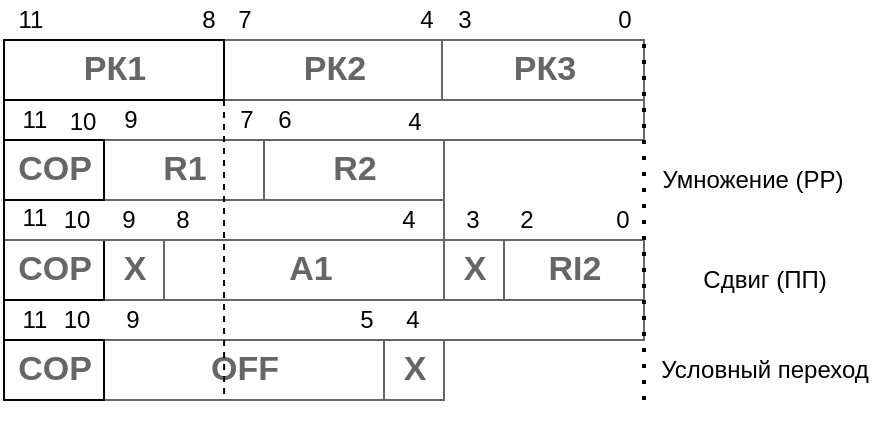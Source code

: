 <mxfile version="18.0.7" type="github">
  <diagram id="07oj85oEupha0zNlyG6E" name="Page-1">
    <mxGraphModel dx="526" dy="484" grid="0" gridSize="10" guides="1" tooltips="1" connect="1" arrows="1" fold="1" page="1" pageScale="1" pageWidth="827" pageHeight="1169" math="0" shadow="0">
      <root>
        <mxCell id="0" />
        <mxCell id="1" parent="0" />
        <mxCell id="HP5KUwMSMAzCpo2UYucH-1" value="A" style="strokeWidth=1;shadow=0;dashed=0;align=center;html=1;rSize=10;fillColor=#ffffff;strokeColor=#666666;" vertex="1" parent="1">
          <mxGeometry x="40" y="150" width="320" height="50" as="geometry" />
        </mxCell>
        <mxCell id="HP5KUwMSMAzCpo2UYucH-2" value="X" style="strokeColor=inherit;fillColor=inherit;gradientColor=inherit;strokeWidth=1;shadow=0;dashed=0;align=center;html=1;shape=mxgraph.mockup.rrect;rSize=0;fontSize=17;fontColor=#666666;fontStyle=1;resizeHeight=1;" vertex="1" parent="HP5KUwMSMAzCpo2UYucH-1">
          <mxGeometry width="30" height="30" relative="1" as="geometry">
            <mxPoint x="50" as="offset" />
          </mxGeometry>
        </mxCell>
        <mxCell id="HP5KUwMSMAzCpo2UYucH-3" value="A1" style="strokeColor=inherit;fillColor=inherit;gradientColor=inherit;strokeWidth=1;shadow=0;dashed=0;align=center;html=1;shape=mxgraph.mockup.rrect;rSize=0;fontSize=17;fontColor=#666666;fontStyle=1;resizeHeight=1;" vertex="1" parent="HP5KUwMSMAzCpo2UYucH-1">
          <mxGeometry width="145" height="30" relative="1" as="geometry">
            <mxPoint x="80" as="offset" />
          </mxGeometry>
        </mxCell>
        <mxCell id="HP5KUwMSMAzCpo2UYucH-4" value="RI2" style="strokeColor=inherit;fillColor=inherit;gradientColor=inherit;strokeWidth=1;shadow=0;dashed=0;align=center;html=1;rSize=10;fontSize=17;fontColor=#666666;fontStyle=1;resizeHeight=1;" vertex="1" parent="HP5KUwMSMAzCpo2UYucH-1">
          <mxGeometry x="1" width="70" height="30" relative="1" as="geometry">
            <mxPoint x="-70" as="offset" />
          </mxGeometry>
        </mxCell>
        <mxCell id="HP5KUwMSMAzCpo2UYucH-5" value="&lt;p&gt;COP&lt;/p&gt;" style="strokeWidth=1;shadow=0;dashed=0;align=center;html=1;rSize=10;fontSize=17;fontColor=#666666;fontStyle=1;resizeHeight=1;" vertex="1" parent="HP5KUwMSMAzCpo2UYucH-1">
          <mxGeometry width="50" height="30" relative="1" as="geometry" />
        </mxCell>
        <mxCell id="HP5KUwMSMAzCpo2UYucH-6" value="X" style="strokeColor=inherit;fillColor=inherit;gradientColor=inherit;strokeWidth=1;shadow=0;dashed=0;align=center;html=1;shape=mxgraph.mockup.rrect;rSize=0;fontSize=17;fontColor=#666666;fontStyle=1;resizeHeight=1;" vertex="1" parent="HP5KUwMSMAzCpo2UYucH-1">
          <mxGeometry width="30" height="30" relative="1" as="geometry">
            <mxPoint x="220" as="offset" />
          </mxGeometry>
        </mxCell>
        <mxCell id="HP5KUwMSMAzCpo2UYucH-40" value="9" style="text;html=1;align=center;verticalAlign=middle;resizable=0;points=[];autosize=1;strokeColor=none;fillColor=none;" vertex="1" parent="HP5KUwMSMAzCpo2UYucH-1">
          <mxGeometry x="54" y="30" width="20" height="20" as="geometry" />
        </mxCell>
        <mxCell id="HP5KUwMSMAzCpo2UYucH-52" value="11" style="text;html=1;align=center;verticalAlign=middle;resizable=0;points=[];autosize=1;strokeColor=none;fillColor=none;" vertex="1" parent="HP5KUwMSMAzCpo2UYucH-1">
          <mxGeometry y="30" width="30" height="20" as="geometry" />
        </mxCell>
        <mxCell id="HP5KUwMSMAzCpo2UYucH-53" value="10" style="text;html=1;align=center;verticalAlign=middle;resizable=0;points=[];autosize=1;strokeColor=none;fillColor=none;" vertex="1" parent="HP5KUwMSMAzCpo2UYucH-1">
          <mxGeometry x="24" y="31" width="23" height="18" as="geometry" />
        </mxCell>
        <mxCell id="HP5KUwMSMAzCpo2UYucH-33" value="4" style="text;html=1;align=center;verticalAlign=middle;resizable=0;points=[];autosize=1;strokeColor=none;fillColor=none;" vertex="1" parent="HP5KUwMSMAzCpo2UYucH-1">
          <mxGeometry x="194" y="30" width="20" height="20" as="geometry" />
        </mxCell>
        <mxCell id="HP5KUwMSMAzCpo2UYucH-58" value="5" style="text;html=1;align=center;verticalAlign=middle;resizable=0;points=[];autosize=1;strokeColor=none;fillColor=none;" vertex="1" parent="HP5KUwMSMAzCpo2UYucH-1">
          <mxGeometry x="172" y="31" width="17" height="18" as="geometry" />
        </mxCell>
        <mxCell id="HP5KUwMSMAzCpo2UYucH-7" value="" style="strokeWidth=1;shadow=0;dashed=0;align=center;html=1;rSize=10;fillColor=#ffffff;strokeColor=#666666;" vertex="1" parent="1">
          <mxGeometry x="40" y="200" width="220" height="30" as="geometry" />
        </mxCell>
        <mxCell id="HP5KUwMSMAzCpo2UYucH-8" value="OFF" style="strokeColor=inherit;fillColor=inherit;gradientColor=inherit;strokeWidth=1;shadow=0;dashed=0;align=center;html=1;shape=mxgraph.mockup.rrect;rSize=0;fontSize=17;fontColor=#666666;fontStyle=1;resizeHeight=1;" vertex="1" parent="HP5KUwMSMAzCpo2UYucH-7">
          <mxGeometry width="140" height="30" relative="1" as="geometry">
            <mxPoint x="50" as="offset" />
          </mxGeometry>
        </mxCell>
        <mxCell id="HP5KUwMSMAzCpo2UYucH-9" value="&lt;p&gt;COP&lt;/p&gt;" style="strokeWidth=1;shadow=0;dashed=0;align=center;html=1;rSize=10;fontSize=17;fontColor=#666666;fontStyle=1;resizeHeight=1;" vertex="1" parent="HP5KUwMSMAzCpo2UYucH-7">
          <mxGeometry width="50" height="30" relative="1" as="geometry" />
        </mxCell>
        <mxCell id="HP5KUwMSMAzCpo2UYucH-10" value="X" style="strokeColor=inherit;fillColor=inherit;gradientColor=inherit;strokeWidth=1;shadow=0;dashed=0;align=center;html=1;shape=mxgraph.mockup.rrect;rSize=0;fontSize=17;fontColor=#666666;fontStyle=1;resizeHeight=1;" vertex="1" parent="HP5KUwMSMAzCpo2UYucH-7">
          <mxGeometry width="30" height="30" relative="1" as="geometry">
            <mxPoint x="190" as="offset" />
          </mxGeometry>
        </mxCell>
        <mxCell id="HP5KUwMSMAzCpo2UYucH-11" value="A" style="strokeWidth=1;shadow=0;dashed=0;align=center;html=1;rSize=10;fillColor=#ffffff;strokeColor=#666666;" vertex="1" parent="1">
          <mxGeometry x="40" y="50" width="320" height="50" as="geometry" />
        </mxCell>
        <mxCell id="HP5KUwMSMAzCpo2UYucH-13" value="РК2" style="strokeColor=inherit;fillColor=inherit;gradientColor=inherit;strokeWidth=1;shadow=0;dashed=0;align=center;html=1;shape=mxgraph.mockup.rrect;rSize=0;fontSize=17;fontColor=#666666;fontStyle=1;resizeHeight=1;" vertex="1" parent="HP5KUwMSMAzCpo2UYucH-11">
          <mxGeometry width="110" height="30" relative="1" as="geometry">
            <mxPoint x="110" as="offset" />
          </mxGeometry>
        </mxCell>
        <mxCell id="HP5KUwMSMAzCpo2UYucH-14" value="РК3" style="strokeColor=inherit;fillColor=inherit;gradientColor=inherit;strokeWidth=1;shadow=0;dashed=0;align=center;html=1;rSize=10;fontSize=17;fontColor=#666666;fontStyle=1;resizeHeight=1;" vertex="1" parent="HP5KUwMSMAzCpo2UYucH-11">
          <mxGeometry x="1" width="101" height="30" relative="1" as="geometry">
            <mxPoint x="-101" as="offset" />
          </mxGeometry>
        </mxCell>
        <mxCell id="HP5KUwMSMAzCpo2UYucH-15" value="&lt;p&gt;РК1&lt;/p&gt;" style="strokeWidth=1;shadow=0;dashed=0;align=center;html=1;rSize=10;fontSize=17;fontColor=#666666;fontStyle=1;resizeHeight=1;" vertex="1" parent="HP5KUwMSMAzCpo2UYucH-11">
          <mxGeometry width="110" height="30" relative="1" as="geometry" />
        </mxCell>
        <mxCell id="HP5KUwMSMAzCpo2UYucH-35" value="9" style="text;html=1;align=center;verticalAlign=middle;resizable=0;points=[];autosize=1;strokeColor=none;fillColor=none;" vertex="1" parent="HP5KUwMSMAzCpo2UYucH-11">
          <mxGeometry x="53" y="30" width="20" height="20" as="geometry" />
        </mxCell>
        <mxCell id="HP5KUwMSMAzCpo2UYucH-50" value="11" style="text;html=1;align=center;verticalAlign=middle;resizable=0;points=[];autosize=1;strokeColor=none;fillColor=none;" vertex="1" parent="HP5KUwMSMAzCpo2UYucH-11">
          <mxGeometry y="30" width="30" height="20" as="geometry" />
        </mxCell>
        <mxCell id="HP5KUwMSMAzCpo2UYucH-55" value="10" style="text;html=1;align=center;verticalAlign=middle;resizable=0;points=[];autosize=1;strokeColor=none;fillColor=none;" vertex="1" parent="HP5KUwMSMAzCpo2UYucH-11">
          <mxGeometry x="27" y="32" width="23" height="18" as="geometry" />
        </mxCell>
        <mxCell id="HP5KUwMSMAzCpo2UYucH-56" value="4" style="text;html=1;align=center;verticalAlign=middle;resizable=0;points=[];autosize=1;strokeColor=none;fillColor=none;" vertex="1" parent="HP5KUwMSMAzCpo2UYucH-11">
          <mxGeometry x="196" y="32" width="17" height="18" as="geometry" />
        </mxCell>
        <mxCell id="HP5KUwMSMAzCpo2UYucH-34" value="6" style="text;html=1;align=center;verticalAlign=middle;resizable=0;points=[];autosize=1;strokeColor=none;fillColor=none;" vertex="1" parent="HP5KUwMSMAzCpo2UYucH-11">
          <mxGeometry x="130" y="30" width="20" height="20" as="geometry" />
        </mxCell>
        <mxCell id="HP5KUwMSMAzCpo2UYucH-57" value="7" style="text;html=1;align=center;verticalAlign=middle;resizable=0;points=[];autosize=1;strokeColor=none;fillColor=none;" vertex="1" parent="HP5KUwMSMAzCpo2UYucH-11">
          <mxGeometry x="112" y="31" width="17" height="18" as="geometry" />
        </mxCell>
        <mxCell id="HP5KUwMSMAzCpo2UYucH-20" value="" style="strokeWidth=1;shadow=0;dashed=0;align=center;html=1;rSize=10;fillColor=#ffffff;strokeColor=#666666;" vertex="1" parent="1">
          <mxGeometry x="40" y="100" width="220" height="50" as="geometry" />
        </mxCell>
        <mxCell id="HP5KUwMSMAzCpo2UYucH-21" value="R1" style="strokeColor=inherit;fillColor=inherit;gradientColor=inherit;strokeWidth=1;shadow=0;dashed=0;align=center;html=1;shape=mxgraph.mockup.rrect;rSize=0;fontSize=17;fontColor=#666666;fontStyle=1;resizeHeight=1;" vertex="1" parent="HP5KUwMSMAzCpo2UYucH-20">
          <mxGeometry width="80" height="30" relative="1" as="geometry">
            <mxPoint x="50" as="offset" />
          </mxGeometry>
        </mxCell>
        <mxCell id="HP5KUwMSMAzCpo2UYucH-22" value="&lt;p&gt;COP&lt;/p&gt;" style="strokeWidth=1;shadow=0;dashed=0;align=center;html=1;rSize=10;fontSize=17;fontColor=#666666;fontStyle=1;resizeHeight=1;" vertex="1" parent="HP5KUwMSMAzCpo2UYucH-20">
          <mxGeometry width="50" height="30" relative="1" as="geometry" />
        </mxCell>
        <mxCell id="HP5KUwMSMAzCpo2UYucH-23" value="R2" style="strokeColor=inherit;fillColor=inherit;gradientColor=inherit;strokeWidth=1;shadow=0;dashed=0;align=center;html=1;shape=mxgraph.mockup.rrect;rSize=0;fontSize=17;fontColor=#666666;fontStyle=1;resizeHeight=1;" vertex="1" parent="HP5KUwMSMAzCpo2UYucH-20">
          <mxGeometry width="90" height="30" relative="1" as="geometry">
            <mxPoint x="130" as="offset" />
          </mxGeometry>
        </mxCell>
        <mxCell id="HP5KUwMSMAzCpo2UYucH-39" value="9" style="text;html=1;align=center;verticalAlign=middle;resizable=0;points=[];autosize=1;strokeColor=none;fillColor=none;" vertex="1" parent="HP5KUwMSMAzCpo2UYucH-20">
          <mxGeometry x="52.287" y="30" width="20" height="20" as="geometry" />
        </mxCell>
        <mxCell id="HP5KUwMSMAzCpo2UYucH-42" value="8" style="text;html=1;align=center;verticalAlign=middle;resizable=0;points=[];autosize=1;strokeColor=none;fillColor=none;" vertex="1" parent="HP5KUwMSMAzCpo2UYucH-20">
          <mxGeometry x="78.924" y="30" width="20" height="20" as="geometry" />
        </mxCell>
        <mxCell id="HP5KUwMSMAzCpo2UYucH-49" value="4" style="text;html=1;align=center;verticalAlign=middle;resizable=0;points=[];autosize=1;strokeColor=none;fillColor=none;" vertex="1" parent="HP5KUwMSMAzCpo2UYucH-20">
          <mxGeometry x="193.363" y="31" width="17" height="18" as="geometry" />
        </mxCell>
        <mxCell id="HP5KUwMSMAzCpo2UYucH-51" value="11" style="text;html=1;align=center;verticalAlign=middle;resizable=0;points=[];autosize=1;strokeColor=none;fillColor=none;" vertex="1" parent="HP5KUwMSMAzCpo2UYucH-20">
          <mxGeometry y="29" width="30" height="20" as="geometry" />
        </mxCell>
        <mxCell id="HP5KUwMSMAzCpo2UYucH-54" value="10" style="text;html=1;align=center;verticalAlign=middle;resizable=0;points=[];autosize=1;strokeColor=none;fillColor=none;" vertex="1" parent="HP5KUwMSMAzCpo2UYucH-20">
          <mxGeometry x="24.664" y="31" width="23" height="18" as="geometry" />
        </mxCell>
        <mxCell id="HP5KUwMSMAzCpo2UYucH-24" value="0" style="text;html=1;align=center;verticalAlign=middle;resizable=0;points=[];autosize=1;strokeColor=none;fillColor=none;" vertex="1" parent="1">
          <mxGeometry x="340" y="30" width="20" height="20" as="geometry" />
        </mxCell>
        <mxCell id="HP5KUwMSMAzCpo2UYucH-25" value="3" style="text;html=1;align=center;verticalAlign=middle;resizable=0;points=[];autosize=1;strokeColor=none;fillColor=none;" vertex="1" parent="1">
          <mxGeometry x="260" y="30" width="20" height="20" as="geometry" />
        </mxCell>
        <mxCell id="HP5KUwMSMAzCpo2UYucH-26" value="7" style="text;html=1;align=center;verticalAlign=middle;resizable=0;points=[];autosize=1;strokeColor=none;fillColor=none;" vertex="1" parent="1">
          <mxGeometry x="150" y="30" width="20" height="20" as="geometry" />
        </mxCell>
        <mxCell id="HP5KUwMSMAzCpo2UYucH-27" value="11" style="text;html=1;align=center;verticalAlign=middle;resizable=0;points=[];autosize=1;strokeColor=none;fillColor=none;" vertex="1" parent="1">
          <mxGeometry x="38" y="30" width="30" height="20" as="geometry" />
        </mxCell>
        <mxCell id="HP5KUwMSMAzCpo2UYucH-29" value="3" style="text;html=1;align=center;verticalAlign=middle;resizable=0;points=[];autosize=1;strokeColor=none;fillColor=none;" vertex="1" parent="1">
          <mxGeometry x="264" y="130" width="20" height="20" as="geometry" />
        </mxCell>
        <mxCell id="HP5KUwMSMAzCpo2UYucH-30" value="2" style="text;html=1;align=center;verticalAlign=middle;resizable=0;points=[];autosize=1;strokeColor=none;fillColor=none;" vertex="1" parent="1">
          <mxGeometry x="291" y="130" width="20" height="20" as="geometry" />
        </mxCell>
        <mxCell id="HP5KUwMSMAzCpo2UYucH-36" value="" style="endArrow=none;html=1;rounded=0;entryX=0;entryY=0.5;entryDx=0;entryDy=0;exitX=0;exitY=0;exitDx=0;exitDy=0;" edge="1" parent="1" source="HP5KUwMSMAzCpo2UYucH-9" target="HP5KUwMSMAzCpo2UYucH-11">
          <mxGeometry width="50" height="50" relative="1" as="geometry">
            <mxPoint x="250" y="180" as="sourcePoint" />
            <mxPoint x="300" y="130" as="targetPoint" />
          </mxGeometry>
        </mxCell>
        <mxCell id="HP5KUwMSMAzCpo2UYucH-37" value="" style="endArrow=none;dashed=1;html=1;rounded=0;exitX=1;exitY=1;exitDx=0;exitDy=0;entryX=0.429;entryY=1;entryDx=0;entryDy=0;entryPerimeter=0;" edge="1" parent="1" source="HP5KUwMSMAzCpo2UYucH-15" target="HP5KUwMSMAzCpo2UYucH-8">
          <mxGeometry width="50" height="50" relative="1" as="geometry">
            <mxPoint x="250" y="180" as="sourcePoint" />
            <mxPoint x="300" y="130" as="targetPoint" />
          </mxGeometry>
        </mxCell>
        <mxCell id="HP5KUwMSMAzCpo2UYucH-43" value="Условный переход" style="text;html=1;align=center;verticalAlign=middle;resizable=0;points=[];autosize=1;strokeColor=none;fillColor=none;" vertex="1" parent="1">
          <mxGeometry x="360" y="205" width="120" height="20" as="geometry" />
        </mxCell>
        <mxCell id="HP5KUwMSMAzCpo2UYucH-44" value="" style="endArrow=none;dashed=1;html=1;dashPattern=1 3;strokeWidth=2;rounded=0;entryX=1;entryY=0;entryDx=0;entryDy=0;" edge="1" parent="1" target="HP5KUwMSMAzCpo2UYucH-14">
          <mxGeometry width="50" height="50" relative="1" as="geometry">
            <mxPoint x="360" y="230" as="sourcePoint" />
            <mxPoint x="300" y="130" as="targetPoint" />
          </mxGeometry>
        </mxCell>
        <mxCell id="HP5KUwMSMAzCpo2UYucH-28" value="0" style="text;html=1;align=center;verticalAlign=middle;resizable=0;points=[];autosize=1;strokeColor=none;fillColor=none;" vertex="1" parent="1">
          <mxGeometry x="339" y="130" width="20" height="20" as="geometry" />
        </mxCell>
        <mxCell id="HP5KUwMSMAzCpo2UYucH-45" value="Сдвиг (ПП)" style="text;html=1;align=center;verticalAlign=middle;resizable=0;points=[];autosize=1;strokeColor=none;fillColor=none;" vertex="1" parent="1">
          <mxGeometry x="380" y="160" width="80" height="20" as="geometry" />
        </mxCell>
        <mxCell id="HP5KUwMSMAzCpo2UYucH-46" value="Умножение (РР)" style="text;html=1;align=center;verticalAlign=middle;resizable=0;points=[];autosize=1;strokeColor=none;fillColor=none;" vertex="1" parent="1">
          <mxGeometry x="359" y="110" width="110" height="20" as="geometry" />
        </mxCell>
        <mxCell id="HP5KUwMSMAzCpo2UYucH-47" value="4" style="text;html=1;align=center;verticalAlign=middle;resizable=0;points=[];autosize=1;strokeColor=none;fillColor=none;" vertex="1" parent="1">
          <mxGeometry x="242" y="31" width="17" height="18" as="geometry" />
        </mxCell>
        <mxCell id="HP5KUwMSMAzCpo2UYucH-48" value="8" style="text;html=1;align=center;verticalAlign=middle;resizable=0;points=[];autosize=1;strokeColor=none;fillColor=none;" vertex="1" parent="1">
          <mxGeometry x="133" y="31" width="17" height="18" as="geometry" />
        </mxCell>
      </root>
    </mxGraphModel>
  </diagram>
</mxfile>
